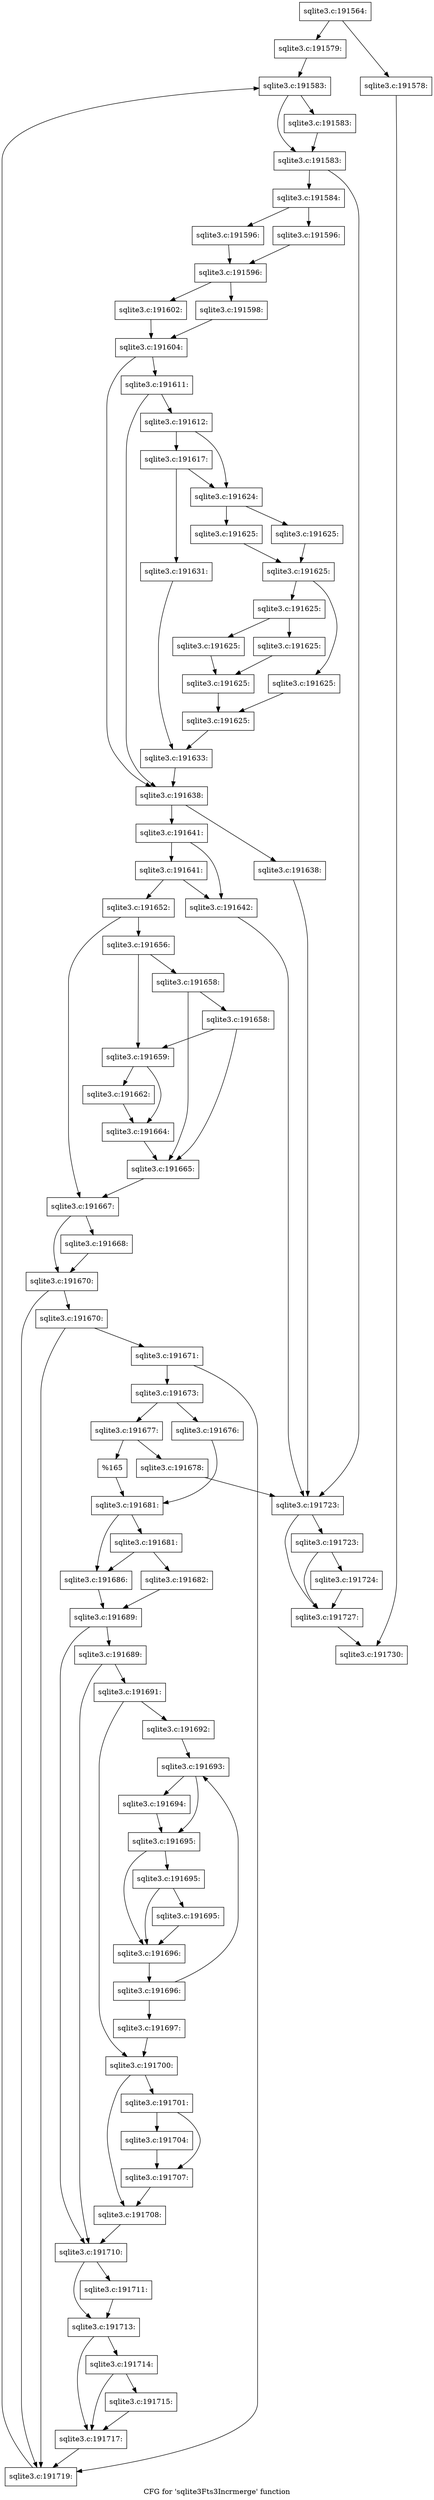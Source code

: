 digraph "CFG for 'sqlite3Fts3Incrmerge' function" {
	label="CFG for 'sqlite3Fts3Incrmerge' function";

	Node0x55c0f6d0fd20 [shape=record,label="{sqlite3.c:191564:}"];
	Node0x55c0f6d0fd20 -> Node0x55c0fb13cc20;
	Node0x55c0f6d0fd20 -> Node0x55c0fb13cbd0;
	Node0x55c0fb13cbd0 [shape=record,label="{sqlite3.c:191578:}"];
	Node0x55c0fb13cbd0 -> Node0x55c0fb134c00;
	Node0x55c0fb13cc20 [shape=record,label="{sqlite3.c:191579:}"];
	Node0x55c0fb13cc20 -> Node0x55c0f6d0fc30;
	Node0x55c0f6d0fc30 [shape=record,label="{sqlite3.c:191583:}"];
	Node0x55c0f6d0fc30 -> Node0x55c0fb13e0e0;
	Node0x55c0f6d0fc30 -> Node0x55c0fb13e090;
	Node0x55c0fb13e0e0 [shape=record,label="{sqlite3.c:191583:}"];
	Node0x55c0fb13e0e0 -> Node0x55c0fb13e090;
	Node0x55c0fb13e090 [shape=record,label="{sqlite3.c:191583:}"];
	Node0x55c0fb13e090 -> Node0x55c0fb13e500;
	Node0x55c0fb13e090 -> Node0x55c0fb13ddf0;
	Node0x55c0fb13e500 [shape=record,label="{sqlite3.c:191584:}"];
	Node0x55c0fb13e500 -> Node0x55c0fb13fa00;
	Node0x55c0fb13e500 -> Node0x55c0fb13fa50;
	Node0x55c0fb13fa00 [shape=record,label="{sqlite3.c:191596:}"];
	Node0x55c0fb13fa00 -> Node0x55c0fb13faa0;
	Node0x55c0fb13fa50 [shape=record,label="{sqlite3.c:191596:}"];
	Node0x55c0fb13fa50 -> Node0x55c0fb13faa0;
	Node0x55c0fb13faa0 [shape=record,label="{sqlite3.c:191596:}"];
	Node0x55c0fb13faa0 -> Node0x55c0fb140020;
	Node0x55c0fb13faa0 -> Node0x55c0fb1400c0;
	Node0x55c0fb140020 [shape=record,label="{sqlite3.c:191598:}"];
	Node0x55c0fb140020 -> Node0x55c0fb140070;
	Node0x55c0fb1400c0 [shape=record,label="{sqlite3.c:191602:}"];
	Node0x55c0fb1400c0 -> Node0x55c0fb140070;
	Node0x55c0fb140070 [shape=record,label="{sqlite3.c:191604:}"];
	Node0x55c0fb140070 -> Node0x55c0fb141150;
	Node0x55c0fb140070 -> Node0x55c0fb141100;
	Node0x55c0fb141150 [shape=record,label="{sqlite3.c:191611:}"];
	Node0x55c0fb141150 -> Node0x55c0fb1410b0;
	Node0x55c0fb141150 -> Node0x55c0fb141100;
	Node0x55c0fb1410b0 [shape=record,label="{sqlite3.c:191612:}"];
	Node0x55c0fb1410b0 -> Node0x55c0f6d0fcd0;
	Node0x55c0fb1410b0 -> Node0x55c0fb142f70;
	Node0x55c0fb142f70 [shape=record,label="{sqlite3.c:191617:}"];
	Node0x55c0fb142f70 -> Node0x55c0f6d0fcd0;
	Node0x55c0fb142f70 -> Node0x55c0fb142f20;
	Node0x55c0f6d0fcd0 [shape=record,label="{sqlite3.c:191624:}"];
	Node0x55c0f6d0fcd0 -> Node0x55c0fb1438e0;
	Node0x55c0f6d0fcd0 -> Node0x55c0fb143930;
	Node0x55c0fb1438e0 [shape=record,label="{sqlite3.c:191625:}"];
	Node0x55c0fb1438e0 -> Node0x55c0fb143980;
	Node0x55c0fb143930 [shape=record,label="{sqlite3.c:191625:}"];
	Node0x55c0fb143930 -> Node0x55c0fb143980;
	Node0x55c0fb143980 [shape=record,label="{sqlite3.c:191625:}"];
	Node0x55c0fb143980 -> Node0x55c0fb1437f0;
	Node0x55c0fb143980 -> Node0x55c0fb143840;
	Node0x55c0fb1437f0 [shape=record,label="{sqlite3.c:191625:}"];
	Node0x55c0fb1437f0 -> Node0x55c0fb143d70;
	Node0x55c0fb1437f0 -> Node0x55c0fb143dc0;
	Node0x55c0fb143d70 [shape=record,label="{sqlite3.c:191625:}"];
	Node0x55c0fb143d70 -> Node0x55c0fb143e10;
	Node0x55c0fb143dc0 [shape=record,label="{sqlite3.c:191625:}"];
	Node0x55c0fb143dc0 -> Node0x55c0fb143e10;
	Node0x55c0fb143e10 [shape=record,label="{sqlite3.c:191625:}"];
	Node0x55c0fb143e10 -> Node0x55c0fb143890;
	Node0x55c0fb143840 [shape=record,label="{sqlite3.c:191625:}"];
	Node0x55c0fb143840 -> Node0x55c0fb143890;
	Node0x55c0fb143890 [shape=record,label="{sqlite3.c:191625:}"];
	Node0x55c0fb143890 -> Node0x55c0fb142b90;
	Node0x55c0fb142f20 [shape=record,label="{sqlite3.c:191631:}"];
	Node0x55c0fb142f20 -> Node0x55c0fb142b90;
	Node0x55c0fb142b90 [shape=record,label="{sqlite3.c:191633:}"];
	Node0x55c0fb142b90 -> Node0x55c0fb141100;
	Node0x55c0fb141100 [shape=record,label="{sqlite3.c:191638:}"];
	Node0x55c0fb141100 -> Node0x55c0fb144de0;
	Node0x55c0fb141100 -> Node0x55c0fb144e30;
	Node0x55c0fb144de0 [shape=record,label="{sqlite3.c:191638:}"];
	Node0x55c0fb144de0 -> Node0x55c0fb13ddf0;
	Node0x55c0fb144e30 [shape=record,label="{sqlite3.c:191641:}"];
	Node0x55c0fb144e30 -> Node0x55c0fb145260;
	Node0x55c0fb144e30 -> Node0x55c0fb145300;
	Node0x55c0fb145300 [shape=record,label="{sqlite3.c:191641:}"];
	Node0x55c0fb145300 -> Node0x55c0fb145260;
	Node0x55c0fb145300 -> Node0x55c0fb1452b0;
	Node0x55c0fb145260 [shape=record,label="{sqlite3.c:191642:}"];
	Node0x55c0fb145260 -> Node0x55c0fb13ddf0;
	Node0x55c0fb1452b0 [shape=record,label="{sqlite3.c:191652:}"];
	Node0x55c0fb1452b0 -> Node0x55c0fb146240;
	Node0x55c0fb1452b0 -> Node0x55c0fb146290;
	Node0x55c0fb146240 [shape=record,label="{sqlite3.c:191656:}"];
	Node0x55c0fb146240 -> Node0x55c0f6d0f960;
	Node0x55c0fb146240 -> Node0x55c0fb1470b0;
	Node0x55c0fb1470b0 [shape=record,label="{sqlite3.c:191658:}"];
	Node0x55c0fb1470b0 -> Node0x55c0fb147300;
	Node0x55c0fb1470b0 -> Node0x55c0fb147060;
	Node0x55c0fb147300 [shape=record,label="{sqlite3.c:191658:}"];
	Node0x55c0fb147300 -> Node0x55c0f6d0f960;
	Node0x55c0fb147300 -> Node0x55c0fb147060;
	Node0x55c0f6d0f960 [shape=record,label="{sqlite3.c:191659:}"];
	Node0x55c0f6d0f960 -> Node0x55c0f6ce8f10;
	Node0x55c0f6d0f960 -> Node0x55c0fb147e80;
	Node0x55c0f6ce8f10 [shape=record,label="{sqlite3.c:191662:}"];
	Node0x55c0f6ce8f10 -> Node0x55c0fb147e80;
	Node0x55c0fb147e80 [shape=record,label="{sqlite3.c:191664:}"];
	Node0x55c0fb147e80 -> Node0x55c0fb147060;
	Node0x55c0fb147060 [shape=record,label="{sqlite3.c:191665:}"];
	Node0x55c0fb147060 -> Node0x55c0fb146290;
	Node0x55c0fb146290 [shape=record,label="{sqlite3.c:191667:}"];
	Node0x55c0fb146290 -> Node0x55c0fb148940;
	Node0x55c0fb146290 -> Node0x55c0fb148990;
	Node0x55c0fb148940 [shape=record,label="{sqlite3.c:191668:}"];
	Node0x55c0fb148940 -> Node0x55c0fb148990;
	Node0x55c0fb148990 [shape=record,label="{sqlite3.c:191670:}"];
	Node0x55c0fb148990 -> Node0x55c0fb1496c0;
	Node0x55c0fb148990 -> Node0x55c0fb146d60;
	Node0x55c0fb1496c0 [shape=record,label="{sqlite3.c:191670:}"];
	Node0x55c0fb1496c0 -> Node0x55c0fb149250;
	Node0x55c0fb1496c0 -> Node0x55c0fb146d60;
	Node0x55c0fb149250 [shape=record,label="{sqlite3.c:191671:}"];
	Node0x55c0fb149250 -> Node0x55c0f6cedc50;
	Node0x55c0fb149250 -> Node0x55c0fb146d60;
	Node0x55c0f6cedc50 [shape=record,label="{sqlite3.c:191673:}"];
	Node0x55c0f6cedc50 -> Node0x55c0fb14a7a0;
	Node0x55c0f6cedc50 -> Node0x55c0fb14a840;
	Node0x55c0fb14a7a0 [shape=record,label="{sqlite3.c:191676:}"];
	Node0x55c0fb14a7a0 -> Node0x55c0fb14a7f0;
	Node0x55c0fb14a840 [shape=record,label="{sqlite3.c:191677:}"];
	Node0x55c0fb14a840 -> Node0x55c0fb14add0;
	Node0x55c0fb14a840 -> Node0x55c0fb14ae20;
	Node0x55c0fb14add0 [shape=record,label="{sqlite3.c:191678:}"];
	Node0x55c0fb14add0 -> Node0x55c0fb13ddf0;
	Node0x55c0fb14ae20 [shape=record,label="{%165}"];
	Node0x55c0fb14ae20 -> Node0x55c0fb14a7f0;
	Node0x55c0fb14a7f0 [shape=record,label="{sqlite3.c:191681:}"];
	Node0x55c0fb14a7f0 -> Node0x55c0fb14b5f0;
	Node0x55c0fb14a7f0 -> Node0x55c0fb14b5a0;
	Node0x55c0fb14b5f0 [shape=record,label="{sqlite3.c:191681:}"];
	Node0x55c0fb14b5f0 -> Node0x55c0fb14b500;
	Node0x55c0fb14b5f0 -> Node0x55c0fb14b5a0;
	Node0x55c0fb14b500 [shape=record,label="{sqlite3.c:191682:}"];
	Node0x55c0fb14b500 -> Node0x55c0fb14b550;
	Node0x55c0fb14b5a0 [shape=record,label="{sqlite3.c:191686:}"];
	Node0x55c0fb14b5a0 -> Node0x55c0fb14b550;
	Node0x55c0fb14b550 [shape=record,label="{sqlite3.c:191689:}"];
	Node0x55c0fb14b550 -> Node0x55c0fb14cd20;
	Node0x55c0fb14b550 -> Node0x55c0f6d0f910;
	Node0x55c0fb14cd20 [shape=record,label="{sqlite3.c:191689:}"];
	Node0x55c0fb14cd20 -> Node0x55c0f6d0f9b0;
	Node0x55c0fb14cd20 -> Node0x55c0f6d0f910;
	Node0x55c0f6d0f9b0 [shape=record,label="{sqlite3.c:191691:}"];
	Node0x55c0f6d0f9b0 -> Node0x55c0fb14dfd0;
	Node0x55c0f6d0f9b0 -> Node0x55c0fb14e020;
	Node0x55c0fb14dfd0 [shape=record,label="{sqlite3.c:191692:}"];
	Node0x55c0fb14dfd0 -> Node0x55c0fb14e380;
	Node0x55c0fb14e380 [shape=record,label="{sqlite3.c:191693:}"];
	Node0x55c0fb14e380 -> Node0x55c0f6d0f730;
	Node0x55c0fb14e380 -> Node0x55c0fb14eb30;
	Node0x55c0f6d0f730 [shape=record,label="{sqlite3.c:191694:}"];
	Node0x55c0f6d0f730 -> Node0x55c0fb14eb30;
	Node0x55c0fb14eb30 [shape=record,label="{sqlite3.c:191695:}"];
	Node0x55c0fb14eb30 -> Node0x55c0fb14f380;
	Node0x55c0fb14eb30 -> Node0x55c0fb14f330;
	Node0x55c0fb14f380 [shape=record,label="{sqlite3.c:191695:}"];
	Node0x55c0fb14f380 -> Node0x55c0fb14f2e0;
	Node0x55c0fb14f380 -> Node0x55c0fb14f330;
	Node0x55c0fb14f2e0 [shape=record,label="{sqlite3.c:191695:}"];
	Node0x55c0fb14f2e0 -> Node0x55c0fb14f330;
	Node0x55c0fb14f330 [shape=record,label="{sqlite3.c:191696:}"];
	Node0x55c0fb14f330 -> Node0x55c0fb14e330;
	Node0x55c0fb14e330 [shape=record,label="{sqlite3.c:191696:}"];
	Node0x55c0fb14e330 -> Node0x55c0fb14e380;
	Node0x55c0fb14e330 -> Node0x55c0fb14e2e0;
	Node0x55c0fb14e2e0 [shape=record,label="{sqlite3.c:191697:}"];
	Node0x55c0fb14e2e0 -> Node0x55c0fb14e020;
	Node0x55c0fb14e020 [shape=record,label="{sqlite3.c:191700:}"];
	Node0x55c0fb14e020 -> Node0x55c0fb150000;
	Node0x55c0fb14e020 -> Node0x55c0fb150050;
	Node0x55c0fb150000 [shape=record,label="{sqlite3.c:191701:}"];
	Node0x55c0fb150000 -> Node0x55c0f6d0fb90;
	Node0x55c0fb150000 -> Node0x55c0fb150fe0;
	Node0x55c0f6d0fb90 [shape=record,label="{sqlite3.c:191704:}"];
	Node0x55c0f6d0fb90 -> Node0x55c0fb150fe0;
	Node0x55c0fb150fe0 [shape=record,label="{sqlite3.c:191707:}"];
	Node0x55c0fb150fe0 -> Node0x55c0fb150050;
	Node0x55c0fb150050 [shape=record,label="{sqlite3.c:191708:}"];
	Node0x55c0fb150050 -> Node0x55c0f6d0f910;
	Node0x55c0f6d0f910 [shape=record,label="{sqlite3.c:191710:}"];
	Node0x55c0f6d0f910 -> Node0x55c0f6d0fc80;
	Node0x55c0f6d0f910 -> Node0x55c0fb1519a0;
	Node0x55c0f6d0fc80 [shape=record,label="{sqlite3.c:191711:}"];
	Node0x55c0f6d0fc80 -> Node0x55c0fb1519a0;
	Node0x55c0fb1519a0 [shape=record,label="{sqlite3.c:191713:}"];
	Node0x55c0fb1519a0 -> Node0x55c0fb152e50;
	Node0x55c0fb1519a0 -> Node0x55c0fb152b50;
	Node0x55c0fb152e50 [shape=record,label="{sqlite3.c:191714:}"];
	Node0x55c0fb152e50 -> Node0x55c0f6d0f780;
	Node0x55c0fb152e50 -> Node0x55c0fb152b50;
	Node0x55c0f6d0f780 [shape=record,label="{sqlite3.c:191715:}"];
	Node0x55c0f6d0f780 -> Node0x55c0fb152b50;
	Node0x55c0fb152b50 [shape=record,label="{sqlite3.c:191717:}"];
	Node0x55c0fb152b50 -> Node0x55c0fb146d60;
	Node0x55c0fb146d60 [shape=record,label="{sqlite3.c:191719:}"];
	Node0x55c0fb146d60 -> Node0x55c0f6d0fc30;
	Node0x55c0fb13ddf0 [shape=record,label="{sqlite3.c:191723:}"];
	Node0x55c0fb13ddf0 -> Node0x55c0fb153b30;
	Node0x55c0fb13ddf0 -> Node0x55c0fb153ae0;
	Node0x55c0fb153b30 [shape=record,label="{sqlite3.c:191723:}"];
	Node0x55c0fb153b30 -> Node0x55c0fb153a90;
	Node0x55c0fb153b30 -> Node0x55c0fb153ae0;
	Node0x55c0fb153a90 [shape=record,label="{sqlite3.c:191724:}"];
	Node0x55c0fb153a90 -> Node0x55c0fb153ae0;
	Node0x55c0fb153ae0 [shape=record,label="{sqlite3.c:191727:}"];
	Node0x55c0fb153ae0 -> Node0x55c0fb134c00;
	Node0x55c0fb134c00 [shape=record,label="{sqlite3.c:191730:}"];
}
